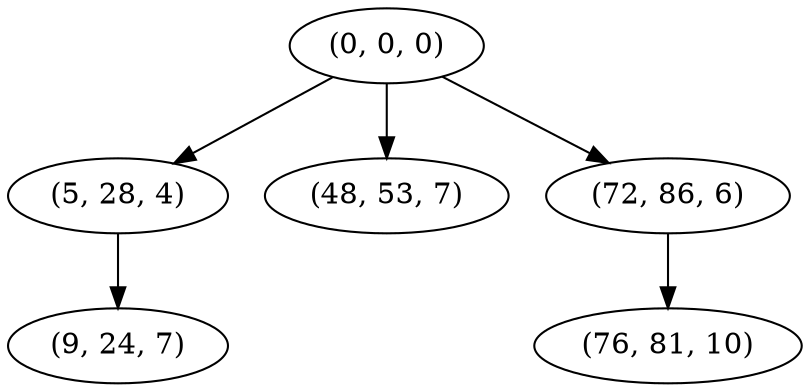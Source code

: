 digraph tree {
    "(0, 0, 0)";
    "(5, 28, 4)";
    "(9, 24, 7)";
    "(48, 53, 7)";
    "(72, 86, 6)";
    "(76, 81, 10)";
    "(0, 0, 0)" -> "(5, 28, 4)";
    "(0, 0, 0)" -> "(48, 53, 7)";
    "(0, 0, 0)" -> "(72, 86, 6)";
    "(5, 28, 4)" -> "(9, 24, 7)";
    "(72, 86, 6)" -> "(76, 81, 10)";
}
